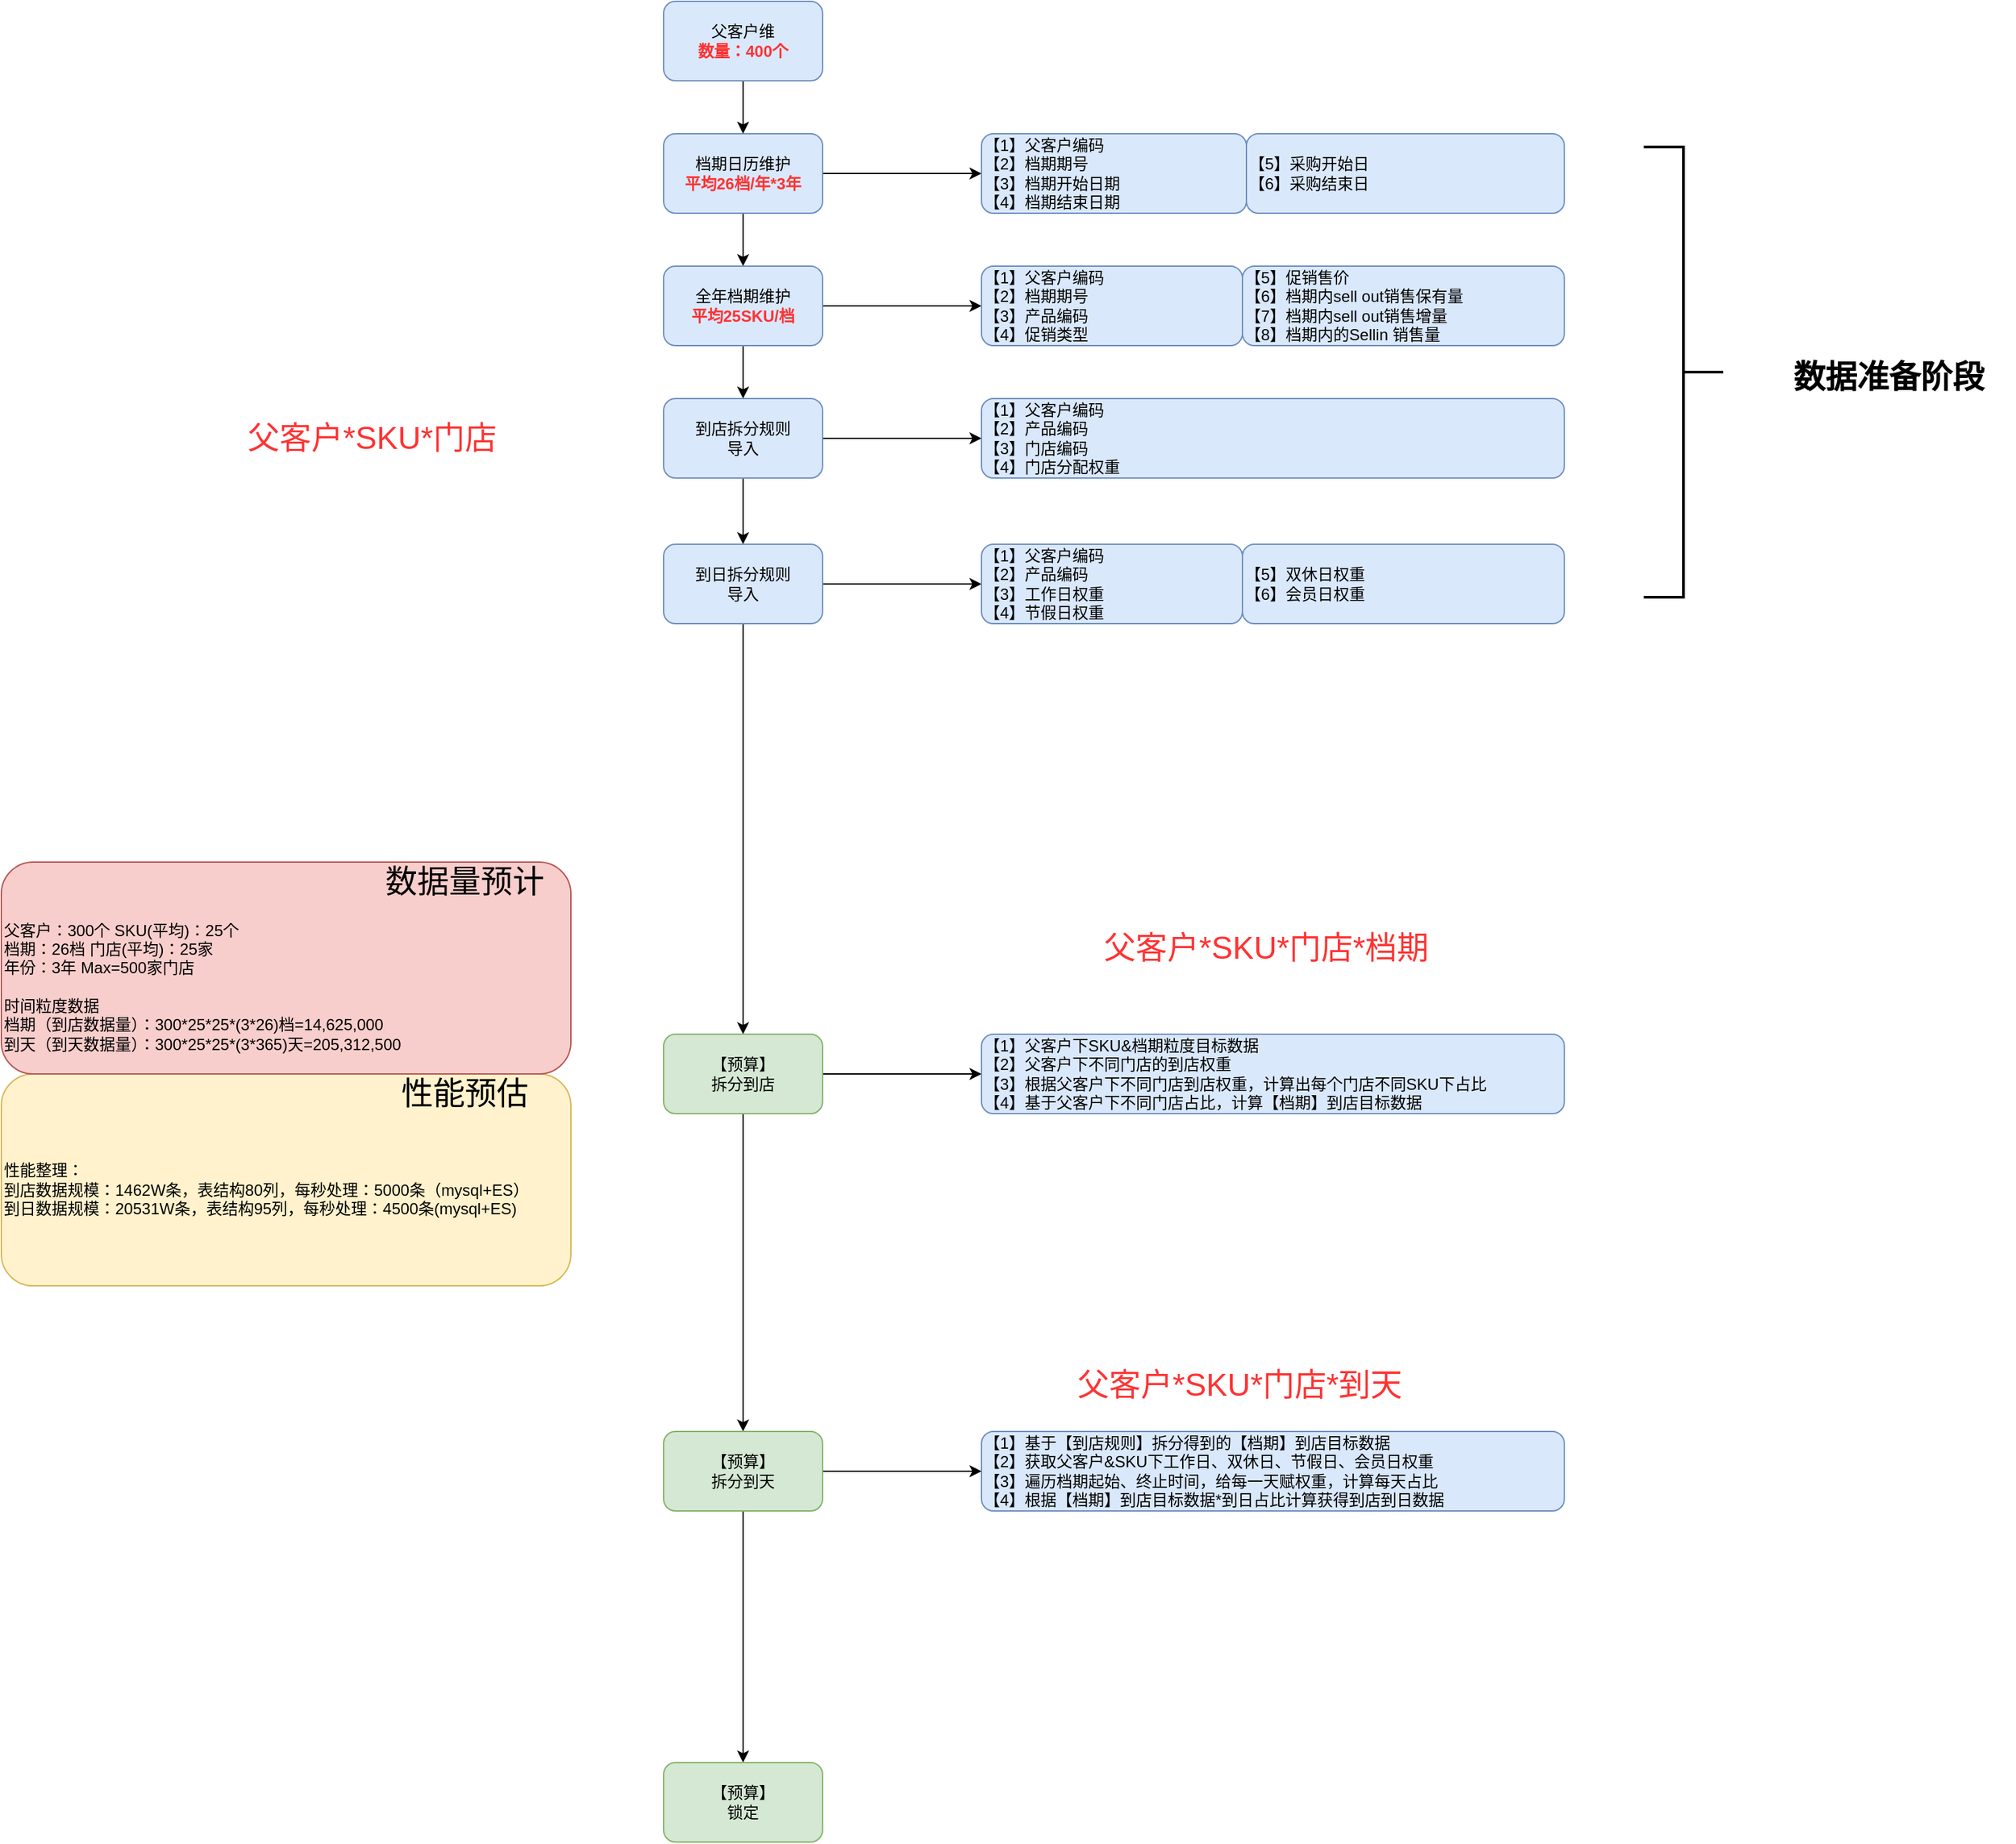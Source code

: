 <mxfile version="20.7.4" type="github">
  <diagram id="BEqY6qMiZc0pSCxEbsnE" name="第 1 页">
    <mxGraphModel dx="2261" dy="764" grid="1" gridSize="10" guides="1" tooltips="1" connect="1" arrows="1" fold="1" page="1" pageScale="1" pageWidth="827" pageHeight="1169" math="0" shadow="0">
      <root>
        <mxCell id="0" />
        <mxCell id="1" parent="0" />
        <mxCell id="1oIEDaCn8aH1IIvnRZRh-3" style="edgeStyle=orthogonalEdgeStyle;rounded=0;orthogonalLoop=1;jettySize=auto;html=1;exitX=0.5;exitY=1;exitDx=0;exitDy=0;entryX=0.5;entryY=0;entryDx=0;entryDy=0;" edge="1" parent="1" source="1oIEDaCn8aH1IIvnRZRh-1" target="1oIEDaCn8aH1IIvnRZRh-2">
          <mxGeometry relative="1" as="geometry" />
        </mxCell>
        <mxCell id="1oIEDaCn8aH1IIvnRZRh-34" style="edgeStyle=orthogonalEdgeStyle;rounded=0;orthogonalLoop=1;jettySize=auto;html=1;exitX=1;exitY=0.5;exitDx=0;exitDy=0;" edge="1" parent="1" source="1oIEDaCn8aH1IIvnRZRh-1">
          <mxGeometry relative="1" as="geometry">
            <mxPoint x="360" y="130" as="targetPoint" />
          </mxGeometry>
        </mxCell>
        <mxCell id="1oIEDaCn8aH1IIvnRZRh-1" value="档期日历维护&lt;br&gt;&lt;b&gt;&lt;font color=&quot;#ff3333&quot;&gt;平均26档/年*3年&lt;/font&gt;&lt;/b&gt;" style="rounded=1;whiteSpace=wrap;html=1;fillColor=#dae8fc;strokeColor=#6c8ebf;" vertex="1" parent="1">
          <mxGeometry x="120" y="100" width="120" height="60" as="geometry" />
        </mxCell>
        <mxCell id="1oIEDaCn8aH1IIvnRZRh-6" value="" style="edgeStyle=orthogonalEdgeStyle;rounded=0;orthogonalLoop=1;jettySize=auto;html=1;" edge="1" parent="1" source="1oIEDaCn8aH1IIvnRZRh-2" target="1oIEDaCn8aH1IIvnRZRh-5">
          <mxGeometry relative="1" as="geometry" />
        </mxCell>
        <mxCell id="1oIEDaCn8aH1IIvnRZRh-36" style="edgeStyle=orthogonalEdgeStyle;rounded=0;orthogonalLoop=1;jettySize=auto;html=1;exitX=1;exitY=0.5;exitDx=0;exitDy=0;entryX=0;entryY=0.5;entryDx=0;entryDy=0;" edge="1" parent="1" source="1oIEDaCn8aH1IIvnRZRh-2" target="1oIEDaCn8aH1IIvnRZRh-37">
          <mxGeometry relative="1" as="geometry">
            <mxPoint x="330" y="230" as="targetPoint" />
          </mxGeometry>
        </mxCell>
        <mxCell id="1oIEDaCn8aH1IIvnRZRh-2" value="全年档期维护&lt;br&gt;&lt;font color=&quot;#ff3333&quot;&gt;&lt;b&gt;平均25SKU/档&lt;/b&gt;&lt;/font&gt;" style="rounded=1;whiteSpace=wrap;html=1;fillColor=#dae8fc;strokeColor=#6c8ebf;" vertex="1" parent="1">
          <mxGeometry x="120" y="200" width="120" height="60" as="geometry" />
        </mxCell>
        <mxCell id="1oIEDaCn8aH1IIvnRZRh-4" value="【1】基于【到店规则】拆分得到的【档期】到店目标数据&lt;br&gt;【2】获取父客户&amp;amp;SKU下工作日、双休日、节假日、会员日权重&lt;br&gt;【3】遍历档期起始、终止时间，给每一天赋权重，计算每天占比&lt;br&gt;【4】根据【档期】到店目标数据*到日占比计算获得到店到日数据" style="rounded=1;whiteSpace=wrap;html=1;align=left;fillColor=#dae8fc;strokeColor=#6c8ebf;" vertex="1" parent="1">
          <mxGeometry x="360" y="1080" width="440" height="60" as="geometry" />
        </mxCell>
        <mxCell id="1oIEDaCn8aH1IIvnRZRh-8" value="" style="edgeStyle=orthogonalEdgeStyle;rounded=0;orthogonalLoop=1;jettySize=auto;html=1;" edge="1" parent="1" source="1oIEDaCn8aH1IIvnRZRh-5" target="1oIEDaCn8aH1IIvnRZRh-7">
          <mxGeometry relative="1" as="geometry" />
        </mxCell>
        <mxCell id="1oIEDaCn8aH1IIvnRZRh-39" style="edgeStyle=orthogonalEdgeStyle;rounded=0;orthogonalLoop=1;jettySize=auto;html=1;exitX=1;exitY=0.5;exitDx=0;exitDy=0;" edge="1" parent="1" source="1oIEDaCn8aH1IIvnRZRh-5">
          <mxGeometry relative="1" as="geometry">
            <mxPoint x="360" y="330" as="targetPoint" />
          </mxGeometry>
        </mxCell>
        <mxCell id="1oIEDaCn8aH1IIvnRZRh-5" value="到店拆分规则&lt;br&gt;导入" style="whiteSpace=wrap;html=1;rounded=1;fillColor=#dae8fc;strokeColor=#6c8ebf;" vertex="1" parent="1">
          <mxGeometry x="120" y="300" width="120" height="60" as="geometry" />
        </mxCell>
        <mxCell id="1oIEDaCn8aH1IIvnRZRh-22" style="edgeStyle=orthogonalEdgeStyle;rounded=0;orthogonalLoop=1;jettySize=auto;html=1;exitX=0.5;exitY=1;exitDx=0;exitDy=0;entryX=0.5;entryY=0;entryDx=0;entryDy=0;" edge="1" parent="1" source="1oIEDaCn8aH1IIvnRZRh-7" target="1oIEDaCn8aH1IIvnRZRh-9">
          <mxGeometry relative="1" as="geometry" />
        </mxCell>
        <mxCell id="1oIEDaCn8aH1IIvnRZRh-43" style="edgeStyle=orthogonalEdgeStyle;rounded=0;orthogonalLoop=1;jettySize=auto;html=1;exitX=1;exitY=0.5;exitDx=0;exitDy=0;entryX=0;entryY=0.5;entryDx=0;entryDy=0;" edge="1" parent="1" source="1oIEDaCn8aH1IIvnRZRh-7" target="1oIEDaCn8aH1IIvnRZRh-44">
          <mxGeometry relative="1" as="geometry">
            <mxPoint x="350" y="440" as="targetPoint" />
          </mxGeometry>
        </mxCell>
        <mxCell id="1oIEDaCn8aH1IIvnRZRh-7" value="到日拆分规则&lt;br&gt;导入" style="whiteSpace=wrap;html=1;rounded=1;fillColor=#dae8fc;strokeColor=#6c8ebf;" vertex="1" parent="1">
          <mxGeometry x="120" y="410" width="120" height="60" as="geometry" />
        </mxCell>
        <mxCell id="1oIEDaCn8aH1IIvnRZRh-12" value="" style="edgeStyle=orthogonalEdgeStyle;rounded=0;orthogonalLoop=1;jettySize=auto;html=1;" edge="1" parent="1" source="1oIEDaCn8aH1IIvnRZRh-9" target="1oIEDaCn8aH1IIvnRZRh-11">
          <mxGeometry relative="1" as="geometry" />
        </mxCell>
        <mxCell id="1oIEDaCn8aH1IIvnRZRh-27" style="edgeStyle=orthogonalEdgeStyle;rounded=0;orthogonalLoop=1;jettySize=auto;html=1;exitX=1;exitY=0.5;exitDx=0;exitDy=0;entryX=0;entryY=0.5;entryDx=0;entryDy=0;" edge="1" parent="1" source="1oIEDaCn8aH1IIvnRZRh-9" target="1oIEDaCn8aH1IIvnRZRh-26">
          <mxGeometry relative="1" as="geometry" />
        </mxCell>
        <mxCell id="1oIEDaCn8aH1IIvnRZRh-9" value="【预算】&lt;br&gt;拆分到店" style="rounded=1;whiteSpace=wrap;html=1;fillColor=#d5e8d4;strokeColor=#82b366;" vertex="1" parent="1">
          <mxGeometry x="120" y="780" width="120" height="60" as="geometry" />
        </mxCell>
        <mxCell id="1oIEDaCn8aH1IIvnRZRh-16" value="" style="edgeStyle=orthogonalEdgeStyle;rounded=0;orthogonalLoop=1;jettySize=auto;html=1;" edge="1" parent="1" source="1oIEDaCn8aH1IIvnRZRh-11" target="1oIEDaCn8aH1IIvnRZRh-15">
          <mxGeometry relative="1" as="geometry" />
        </mxCell>
        <mxCell id="1oIEDaCn8aH1IIvnRZRh-28" style="edgeStyle=orthogonalEdgeStyle;rounded=0;orthogonalLoop=1;jettySize=auto;html=1;exitX=1;exitY=0.5;exitDx=0;exitDy=0;entryX=0;entryY=0.5;entryDx=0;entryDy=0;" edge="1" parent="1" source="1oIEDaCn8aH1IIvnRZRh-11" target="1oIEDaCn8aH1IIvnRZRh-4">
          <mxGeometry relative="1" as="geometry" />
        </mxCell>
        <mxCell id="1oIEDaCn8aH1IIvnRZRh-11" value="【预算】&lt;br&gt;拆分到天" style="whiteSpace=wrap;html=1;rounded=1;fillColor=#d5e8d4;strokeColor=#82b366;" vertex="1" parent="1">
          <mxGeometry x="120" y="1080" width="120" height="60" as="geometry" />
        </mxCell>
        <mxCell id="1oIEDaCn8aH1IIvnRZRh-15" value="【预算】&lt;br&gt;锁定" style="whiteSpace=wrap;html=1;rounded=1;fillColor=#d5e8d4;strokeColor=#82b366;" vertex="1" parent="1">
          <mxGeometry x="120" y="1330" width="120" height="60" as="geometry" />
        </mxCell>
        <mxCell id="1oIEDaCn8aH1IIvnRZRh-26" value="【1】父客户下SKU&amp;amp;档期粒度目标数据&lt;br&gt;【2】父客户下不同门店的到店权重&lt;br&gt;【3】根据父客户下不同门店到店权重，计算出每个门店不同SKU下占比&lt;br&gt;【4】基于父客户下不同门店占比，计算【档期】到店目标数据" style="rounded=1;whiteSpace=wrap;html=1;align=left;fillColor=#dae8fc;strokeColor=#6c8ebf;" vertex="1" parent="1">
          <mxGeometry x="360" y="780" width="440" height="60" as="geometry" />
        </mxCell>
        <mxCell id="1oIEDaCn8aH1IIvnRZRh-29" value="&lt;br&gt;性能整理：&lt;br&gt;到店数据规模：1462W条，表结构80列，每秒处理：5000条（mysql+ES）&lt;br&gt;到日数据规模：20531W条，表结构95列，每秒处理：4500条(mysql+ES)" style="rounded=1;whiteSpace=wrap;html=1;align=left;fillColor=#fff2cc;strokeColor=#d6b656;" vertex="1" parent="1">
          <mxGeometry x="-380" y="810" width="430" height="160" as="geometry" />
        </mxCell>
        <mxCell id="1oIEDaCn8aH1IIvnRZRh-32" value="&lt;br&gt;&lt;br&gt;父客户：300个&lt;span style=&quot;&quot;&gt;	&lt;span style=&quot;&quot;&gt;	&lt;/span&gt;&lt;span style=&quot;&quot;&gt;	&lt;/span&gt;&lt;/span&gt;SKU(平均)：25个&lt;br&gt;档期：26档&lt;span style=&quot;&quot;&gt;	&lt;span style=&quot;&quot;&gt;	&lt;/span&gt;&lt;span style=&quot;&quot;&gt;	&lt;/span&gt;&lt;span style=&quot;&quot;&gt;	&lt;/span&gt;&lt;/span&gt;门店(平均)：25家&lt;br&gt;年份：3年&lt;span style=&quot;&quot;&gt;	&lt;span style=&quot;&quot;&gt;	&lt;/span&gt;&lt;span style=&quot;&quot;&gt;	&lt;/span&gt;&lt;span style=&quot;&quot;&gt;	&lt;/span&gt;&lt;/span&gt;Max=500家门店&lt;br style=&quot;border-color: var(--border-color);&quot;&gt;&lt;br style=&quot;border-color: var(--border-color);&quot;&gt;时间粒度数据&lt;br style=&quot;border-color: var(--border-color);&quot;&gt;档期（到店数据量）：300*25*25*(3*26)档=14,625,000&lt;br style=&quot;border-color: var(--border-color);&quot;&gt;到天（到天数据量）：300*25*25*(3*365)天=205,312,500" style="rounded=1;whiteSpace=wrap;html=1;align=left;fillColor=#f8cecc;strokeColor=#b85450;" vertex="1" parent="1">
          <mxGeometry x="-380" y="650" width="430" height="160" as="geometry" />
        </mxCell>
        <mxCell id="1oIEDaCn8aH1IIvnRZRh-33" value="【1】父客户编码&lt;br&gt;【2】档期期号&lt;br&gt;【3】档期开始日期&lt;br&gt;【4】档期结束日期" style="rounded=1;whiteSpace=wrap;html=1;align=left;fillColor=#dae8fc;strokeColor=#6c8ebf;" vertex="1" parent="1">
          <mxGeometry x="360" y="100" width="200" height="60" as="geometry" />
        </mxCell>
        <mxCell id="1oIEDaCn8aH1IIvnRZRh-35" value="【5】采购开始日&lt;br&gt;【6】采购结束日" style="rounded=1;whiteSpace=wrap;html=1;align=left;fillColor=#dae8fc;strokeColor=#6c8ebf;" vertex="1" parent="1">
          <mxGeometry x="560" y="100" width="240" height="60" as="geometry" />
        </mxCell>
        <mxCell id="1oIEDaCn8aH1IIvnRZRh-37" value="【1】父客户编码&lt;br&gt;【2】档期期号&lt;br&gt;【3】产品编码&lt;br&gt;【4】促销类型" style="rounded=1;whiteSpace=wrap;html=1;align=left;fillColor=#dae8fc;strokeColor=#6c8ebf;" vertex="1" parent="1">
          <mxGeometry x="360" y="200" width="197" height="60" as="geometry" />
        </mxCell>
        <mxCell id="1oIEDaCn8aH1IIvnRZRh-38" value="【5】促销售价&lt;br&gt;【6】档期内sell out销售保有量&lt;br&gt;【7】档期内sell out销售增量&lt;br&gt;【8】档期内的Sellin 销售量" style="rounded=1;whiteSpace=wrap;html=1;align=left;fillColor=#dae8fc;strokeColor=#6c8ebf;" vertex="1" parent="1">
          <mxGeometry x="557" y="200" width="243" height="60" as="geometry" />
        </mxCell>
        <mxCell id="1oIEDaCn8aH1IIvnRZRh-40" value="【1】父客户编码&lt;br&gt;【2】产品编码&lt;br&gt;【3】门店编码&lt;br&gt;【4】门店分配权重" style="rounded=1;whiteSpace=wrap;html=1;align=left;fillColor=#dae8fc;strokeColor=#6c8ebf;" vertex="1" parent="1">
          <mxGeometry x="360" y="300" width="440" height="60" as="geometry" />
        </mxCell>
        <mxCell id="1oIEDaCn8aH1IIvnRZRh-44" value="【1】父客户编码&lt;br&gt;【2】产品编码&lt;br&gt;【3】工作日权重&lt;br&gt;【4】节假日权重" style="rounded=1;whiteSpace=wrap;html=1;align=left;fillColor=#dae8fc;strokeColor=#6c8ebf;" vertex="1" parent="1">
          <mxGeometry x="360" y="410" width="197" height="60" as="geometry" />
        </mxCell>
        <mxCell id="1oIEDaCn8aH1IIvnRZRh-45" value="【5】双休日权重&lt;br&gt;【6】会员日权重" style="rounded=1;whiteSpace=wrap;html=1;align=left;fillColor=#dae8fc;strokeColor=#6c8ebf;" vertex="1" parent="1">
          <mxGeometry x="557" y="410" width="243" height="60" as="geometry" />
        </mxCell>
        <mxCell id="1oIEDaCn8aH1IIvnRZRh-47" value="" style="strokeWidth=2;html=1;shape=mxgraph.flowchart.annotation_2;align=left;labelPosition=right;pointerEvents=1;rotation=-180;" vertex="1" parent="1">
          <mxGeometry x="860" y="110" width="60" height="340" as="geometry" />
        </mxCell>
        <mxCell id="1oIEDaCn8aH1IIvnRZRh-48" value="&lt;font style=&quot;font-size: 24px;&quot;&gt;数据准备阶段&lt;/font&gt;" style="text;html=1;strokeColor=none;fillColor=none;align=center;verticalAlign=middle;whiteSpace=wrap;rounded=0;fontStyle=1" vertex="1" parent="1">
          <mxGeometry x="950" y="269" width="190" height="30" as="geometry" />
        </mxCell>
        <mxCell id="1oIEDaCn8aH1IIvnRZRh-49" value="数据量预计" style="text;html=1;strokeColor=none;fillColor=none;align=center;verticalAlign=middle;whiteSpace=wrap;rounded=0;fontSize=24;" vertex="1" parent="1">
          <mxGeometry x="-110" y="650" width="160" height="30" as="geometry" />
        </mxCell>
        <mxCell id="1oIEDaCn8aH1IIvnRZRh-50" value="性能预估" style="text;html=1;strokeColor=none;fillColor=none;align=center;verticalAlign=middle;whiteSpace=wrap;rounded=0;fontSize=24;" vertex="1" parent="1">
          <mxGeometry x="-110" y="810" width="160" height="30" as="geometry" />
        </mxCell>
        <mxCell id="1oIEDaCn8aH1IIvnRZRh-54" style="edgeStyle=orthogonalEdgeStyle;rounded=0;orthogonalLoop=1;jettySize=auto;html=1;exitX=0.5;exitY=1;exitDx=0;exitDy=0;entryX=0.5;entryY=0;entryDx=0;entryDy=0;fontSize=24;fontColor=#FF3333;" edge="1" parent="1" source="1oIEDaCn8aH1IIvnRZRh-53" target="1oIEDaCn8aH1IIvnRZRh-1">
          <mxGeometry relative="1" as="geometry" />
        </mxCell>
        <mxCell id="1oIEDaCn8aH1IIvnRZRh-53" value="父客户维&lt;br&gt;&lt;b&gt;&lt;font color=&quot;#ff3333&quot;&gt;数量：400个&lt;/font&gt;&lt;/b&gt;" style="rounded=1;whiteSpace=wrap;html=1;fillColor=#dae8fc;strokeColor=#6c8ebf;" vertex="1" parent="1">
          <mxGeometry x="120" width="120" height="60" as="geometry" />
        </mxCell>
        <mxCell id="1oIEDaCn8aH1IIvnRZRh-55" value="父客户*SKU*门店" style="text;html=1;strokeColor=none;fillColor=none;align=center;verticalAlign=middle;whiteSpace=wrap;rounded=0;fontSize=24;fontColor=#FF3333;" vertex="1" parent="1">
          <mxGeometry x="-220" y="315" width="240" height="30" as="geometry" />
        </mxCell>
        <mxCell id="1oIEDaCn8aH1IIvnRZRh-56" value="父客户*SKU*门店*档期" style="text;html=1;strokeColor=none;fillColor=none;align=center;verticalAlign=middle;whiteSpace=wrap;rounded=0;fontSize=24;fontColor=#FF3333;" vertex="1" parent="1">
          <mxGeometry x="380" y="700" width="390" height="30" as="geometry" />
        </mxCell>
        <mxCell id="1oIEDaCn8aH1IIvnRZRh-57" value="父客户*SKU*门店*到天" style="text;html=1;strokeColor=none;fillColor=none;align=center;verticalAlign=middle;whiteSpace=wrap;rounded=0;fontSize=24;fontColor=#FF3333;" vertex="1" parent="1">
          <mxGeometry x="360" y="1030" width="390" height="30" as="geometry" />
        </mxCell>
      </root>
    </mxGraphModel>
  </diagram>
</mxfile>
